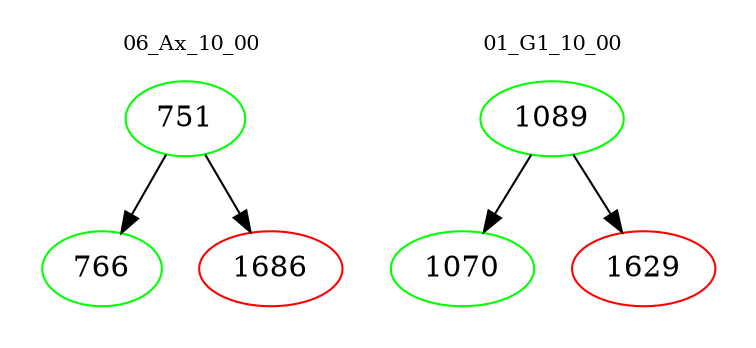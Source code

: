 digraph{
subgraph cluster_0 {
color = white
label = "06_Ax_10_00";
fontsize=10;
T0_751 [label="751", color="green"]
T0_751 -> T0_766 [color="black"]
T0_766 [label="766", color="green"]
T0_751 -> T0_1686 [color="black"]
T0_1686 [label="1686", color="red"]
}
subgraph cluster_1 {
color = white
label = "01_G1_10_00";
fontsize=10;
T1_1089 [label="1089", color="green"]
T1_1089 -> T1_1070 [color="black"]
T1_1070 [label="1070", color="green"]
T1_1089 -> T1_1629 [color="black"]
T1_1629 [label="1629", color="red"]
}
}
